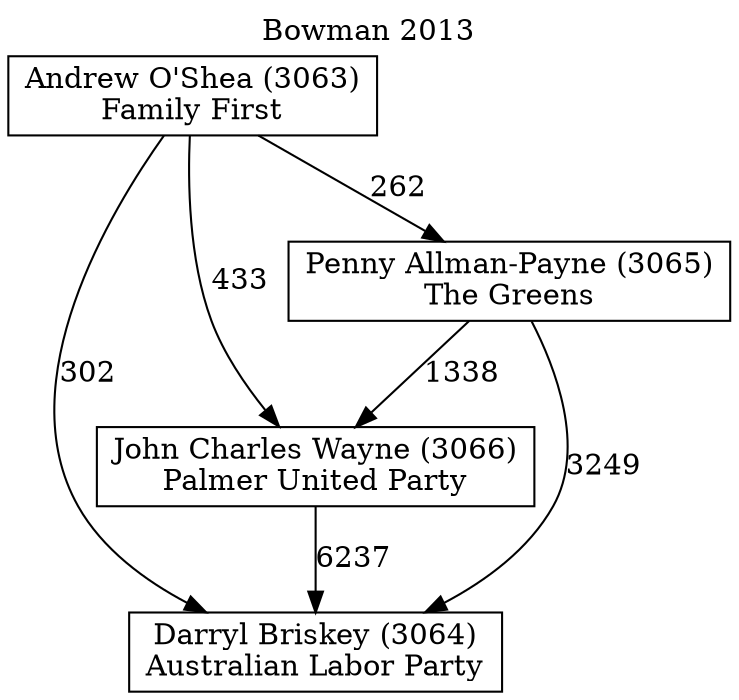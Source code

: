 // House preference flow
digraph "Darryl Briskey (3064)_Bowman_2013" {
	graph [label="Bowman 2013" labelloc=t mclimit=10]
	node [shape=box]
	"Andrew O'Shea (3063)" [label="Andrew O'Shea (3063)
Family First"]
	"Darryl Briskey (3064)" [label="Darryl Briskey (3064)
Australian Labor Party"]
	"John Charles Wayne (3066)" [label="John Charles Wayne (3066)
Palmer United Party"]
	"Penny Allman-Payne (3065)" [label="Penny Allman-Payne (3065)
The Greens"]
	"Andrew O'Shea (3063)" -> "Darryl Briskey (3064)" [label=302]
	"Andrew O'Shea (3063)" -> "John Charles Wayne (3066)" [label=433]
	"Andrew O'Shea (3063)" -> "Penny Allman-Payne (3065)" [label=262]
	"John Charles Wayne (3066)" -> "Darryl Briskey (3064)" [label=6237]
	"Penny Allman-Payne (3065)" -> "Darryl Briskey (3064)" [label=3249]
	"Penny Allman-Payne (3065)" -> "John Charles Wayne (3066)" [label=1338]
}
